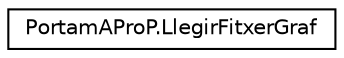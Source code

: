 digraph "Graphical Class Hierarchy"
{
  edge [fontname="Helvetica",fontsize="10",labelfontname="Helvetica",labelfontsize="10"];
  node [fontname="Helvetica",fontsize="10",shape=record];
  rankdir="LR";
  Node0 [label="PortamAProP.LlegirFitxerGraf",height=0.2,width=0.4,color="black", fillcolor="white", style="filled",URL="$class_portam_a_pro_p_1_1_llegir_fitxer_graf.html",tooltip="Objecte encarregat de construir el nostre graf. "];
}
